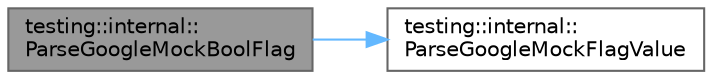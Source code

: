 digraph "testing::internal::ParseGoogleMockBoolFlag"
{
 // LATEX_PDF_SIZE
  bgcolor="transparent";
  edge [fontname=Helvetica,fontsize=10,labelfontname=Helvetica,labelfontsize=10];
  node [fontname=Helvetica,fontsize=10,shape=box,height=0.2,width=0.4];
  rankdir="LR";
  Node1 [id="Node000001",label="testing::internal::\lParseGoogleMockBoolFlag",height=0.2,width=0.4,color="gray40", fillcolor="grey60", style="filled", fontcolor="black",tooltip=" "];
  Node1 -> Node2 [id="edge1_Node000001_Node000002",color="steelblue1",style="solid",tooltip=" "];
  Node2 [id="Node000002",label="testing::internal::\lParseGoogleMockFlagValue",height=0.2,width=0.4,color="grey40", fillcolor="white", style="filled",URL="$namespacetesting_1_1internal.html#aa8dca282330b09f2c8beac8c1b0dacb4",tooltip=" "];
}
